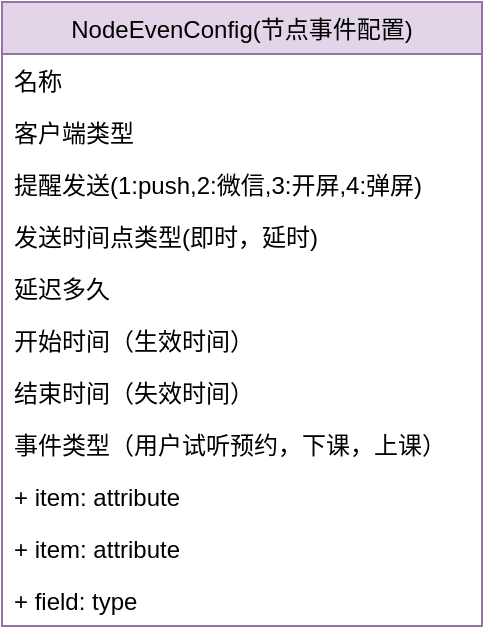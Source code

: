 <mxfile version="13.8.1" type="github">
  <diagram name="Page-1" id="efa7a0a1-bf9b-a30e-e6df-94a7791c09e9">
    <mxGraphModel dx="1038" dy="580" grid="1" gridSize="10" guides="1" tooltips="1" connect="1" arrows="1" fold="1" page="1" pageScale="1" pageWidth="2339" pageHeight="3300" background="#ffffff" math="0" shadow="0">
      <root>
        <mxCell id="0" />
        <mxCell id="1" parent="0" />
        <mxCell id="wr13zBOJDpBY8zEouREP-119" value="NodeEvenConfig(节点事件配置)" style="swimlane;fontStyle=0;childLayout=stackLayout;horizontal=1;startSize=26;fillColor=#e1d5e7;horizontalStack=0;resizeParent=1;resizeParentMax=0;resizeLast=0;collapsible=1;marginBottom=0;strokeColor=#9673a6;" vertex="1" parent="1">
          <mxGeometry x="121" y="80" width="240" height="312" as="geometry" />
        </mxCell>
        <mxCell id="wr13zBOJDpBY8zEouREP-120" value="名称" style="text;strokeColor=none;fillColor=none;align=left;verticalAlign=top;spacingLeft=4;spacingRight=4;overflow=hidden;rotatable=0;points=[[0,0.5],[1,0.5]];portConstraint=eastwest;" vertex="1" parent="wr13zBOJDpBY8zEouREP-119">
          <mxGeometry y="26" width="240" height="26" as="geometry" />
        </mxCell>
        <mxCell id="wr13zBOJDpBY8zEouREP-136" value="客户端类型" style="text;strokeColor=none;fillColor=none;align=left;verticalAlign=top;spacingLeft=4;spacingRight=4;overflow=hidden;rotatable=0;points=[[0,0.5],[1,0.5]];portConstraint=eastwest;" vertex="1" parent="wr13zBOJDpBY8zEouREP-119">
          <mxGeometry y="52" width="240" height="26" as="geometry" />
        </mxCell>
        <mxCell id="wr13zBOJDpBY8zEouREP-137" value="提醒发送(1:push,2:微信,3:开屏,4:弹屏)" style="text;strokeColor=none;fillColor=none;align=left;verticalAlign=top;spacingLeft=4;spacingRight=4;overflow=hidden;rotatable=0;points=[[0,0.5],[1,0.5]];portConstraint=eastwest;" vertex="1" parent="wr13zBOJDpBY8zEouREP-119">
          <mxGeometry y="78" width="240" height="26" as="geometry" />
        </mxCell>
        <mxCell id="wr13zBOJDpBY8zEouREP-121" value="发送时间点类型(即时，延时)" style="text;strokeColor=none;fillColor=none;align=left;verticalAlign=top;spacingLeft=4;spacingRight=4;overflow=hidden;rotatable=0;points=[[0,0.5],[1,0.5]];portConstraint=eastwest;" vertex="1" parent="wr13zBOJDpBY8zEouREP-119">
          <mxGeometry y="104" width="240" height="26" as="geometry" />
        </mxCell>
        <mxCell id="wr13zBOJDpBY8zEouREP-141" value="延迟多久" style="text;strokeColor=none;fillColor=none;align=left;verticalAlign=top;spacingLeft=4;spacingRight=4;overflow=hidden;rotatable=0;points=[[0,0.5],[1,0.5]];portConstraint=eastwest;" vertex="1" parent="wr13zBOJDpBY8zEouREP-119">
          <mxGeometry y="130" width="240" height="26" as="geometry" />
        </mxCell>
        <mxCell id="wr13zBOJDpBY8zEouREP-140" value="开始时间（生效时间）" style="text;strokeColor=none;fillColor=none;align=left;verticalAlign=top;spacingLeft=4;spacingRight=4;overflow=hidden;rotatable=0;points=[[0,0.5],[1,0.5]];portConstraint=eastwest;" vertex="1" parent="wr13zBOJDpBY8zEouREP-119">
          <mxGeometry y="156" width="240" height="26" as="geometry" />
        </mxCell>
        <mxCell id="wr13zBOJDpBY8zEouREP-138" value="结束时间（失效时间）" style="text;strokeColor=none;fillColor=none;align=left;verticalAlign=top;spacingLeft=4;spacingRight=4;overflow=hidden;rotatable=0;points=[[0,0.5],[1,0.5]];portConstraint=eastwest;" vertex="1" parent="wr13zBOJDpBY8zEouREP-119">
          <mxGeometry y="182" width="240" height="26" as="geometry" />
        </mxCell>
        <mxCell id="wr13zBOJDpBY8zEouREP-139" value="事件类型（用户试听预约，下课，上课）" style="text;strokeColor=none;fillColor=none;align=left;verticalAlign=top;spacingLeft=4;spacingRight=4;overflow=hidden;rotatable=0;points=[[0,0.5],[1,0.5]];portConstraint=eastwest;" vertex="1" parent="wr13zBOJDpBY8zEouREP-119">
          <mxGeometry y="208" width="240" height="26" as="geometry" />
        </mxCell>
        <mxCell id="wr13zBOJDpBY8zEouREP-143" value="+ item: attribute" style="text;strokeColor=none;fillColor=none;align=left;verticalAlign=top;spacingLeft=4;spacingRight=4;overflow=hidden;rotatable=0;points=[[0,0.5],[1,0.5]];portConstraint=eastwest;" vertex="1" parent="wr13zBOJDpBY8zEouREP-119">
          <mxGeometry y="234" width="240" height="26" as="geometry" />
        </mxCell>
        <mxCell id="wr13zBOJDpBY8zEouREP-144" value="+ item: attribute" style="text;strokeColor=none;fillColor=none;align=left;verticalAlign=top;spacingLeft=4;spacingRight=4;overflow=hidden;rotatable=0;points=[[0,0.5],[1,0.5]];portConstraint=eastwest;" vertex="1" parent="wr13zBOJDpBY8zEouREP-119">
          <mxGeometry y="260" width="240" height="26" as="geometry" />
        </mxCell>
        <mxCell id="wr13zBOJDpBY8zEouREP-122" value="+ field: type" style="text;strokeColor=none;fillColor=none;align=left;verticalAlign=top;spacingLeft=4;spacingRight=4;overflow=hidden;rotatable=0;points=[[0,0.5],[1,0.5]];portConstraint=eastwest;" vertex="1" parent="wr13zBOJDpBY8zEouREP-119">
          <mxGeometry y="286" width="240" height="26" as="geometry" />
        </mxCell>
      </root>
    </mxGraphModel>
  </diagram>
</mxfile>
